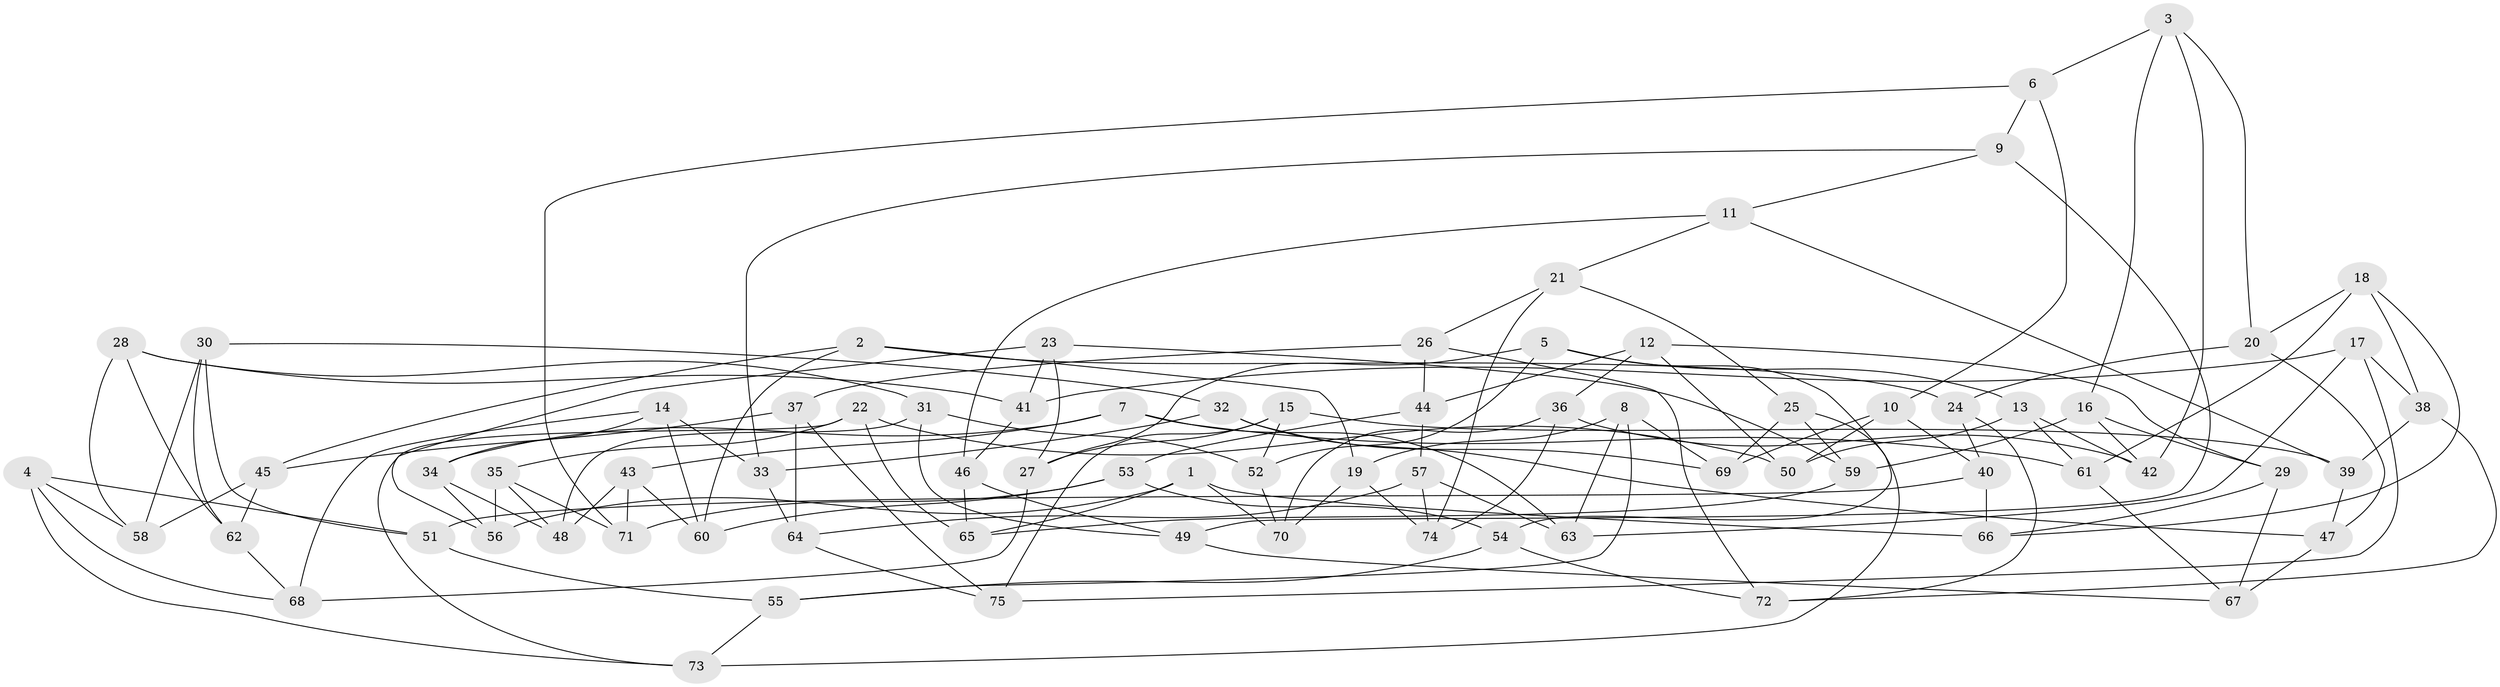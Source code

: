 // Generated by graph-tools (version 1.1) at 2025/03/03/09/25 03:03:06]
// undirected, 75 vertices, 150 edges
graph export_dot {
graph [start="1"]
  node [color=gray90,style=filled];
  1;
  2;
  3;
  4;
  5;
  6;
  7;
  8;
  9;
  10;
  11;
  12;
  13;
  14;
  15;
  16;
  17;
  18;
  19;
  20;
  21;
  22;
  23;
  24;
  25;
  26;
  27;
  28;
  29;
  30;
  31;
  32;
  33;
  34;
  35;
  36;
  37;
  38;
  39;
  40;
  41;
  42;
  43;
  44;
  45;
  46;
  47;
  48;
  49;
  50;
  51;
  52;
  53;
  54;
  55;
  56;
  57;
  58;
  59;
  60;
  61;
  62;
  63;
  64;
  65;
  66;
  67;
  68;
  69;
  70;
  71;
  72;
  73;
  74;
  75;
  1 -- 65;
  1 -- 70;
  1 -- 56;
  1 -- 66;
  2 -- 45;
  2 -- 19;
  2 -- 60;
  2 -- 24;
  3 -- 20;
  3 -- 16;
  3 -- 42;
  3 -- 6;
  4 -- 58;
  4 -- 68;
  4 -- 51;
  4 -- 73;
  5 -- 54;
  5 -- 27;
  5 -- 52;
  5 -- 13;
  6 -- 10;
  6 -- 71;
  6 -- 9;
  7 -- 63;
  7 -- 34;
  7 -- 43;
  7 -- 61;
  8 -- 63;
  8 -- 19;
  8 -- 55;
  8 -- 69;
  9 -- 33;
  9 -- 11;
  9 -- 49;
  10 -- 40;
  10 -- 50;
  10 -- 69;
  11 -- 21;
  11 -- 39;
  11 -- 46;
  12 -- 36;
  12 -- 44;
  12 -- 29;
  12 -- 50;
  13 -- 50;
  13 -- 61;
  13 -- 42;
  14 -- 33;
  14 -- 68;
  14 -- 60;
  14 -- 34;
  15 -- 52;
  15 -- 27;
  15 -- 39;
  15 -- 75;
  16 -- 29;
  16 -- 42;
  16 -- 59;
  17 -- 63;
  17 -- 41;
  17 -- 75;
  17 -- 38;
  18 -- 38;
  18 -- 61;
  18 -- 66;
  18 -- 20;
  19 -- 74;
  19 -- 70;
  20 -- 47;
  20 -- 24;
  21 -- 26;
  21 -- 25;
  21 -- 74;
  22 -- 35;
  22 -- 65;
  22 -- 73;
  22 -- 50;
  23 -- 41;
  23 -- 56;
  23 -- 59;
  23 -- 27;
  24 -- 72;
  24 -- 40;
  25 -- 73;
  25 -- 69;
  25 -- 59;
  26 -- 37;
  26 -- 72;
  26 -- 44;
  27 -- 68;
  28 -- 41;
  28 -- 58;
  28 -- 62;
  28 -- 31;
  29 -- 67;
  29 -- 66;
  30 -- 32;
  30 -- 62;
  30 -- 58;
  30 -- 51;
  31 -- 52;
  31 -- 49;
  31 -- 48;
  32 -- 69;
  32 -- 33;
  32 -- 47;
  33 -- 64;
  34 -- 48;
  34 -- 56;
  35 -- 56;
  35 -- 48;
  35 -- 71;
  36 -- 42;
  36 -- 70;
  36 -- 74;
  37 -- 45;
  37 -- 64;
  37 -- 75;
  38 -- 39;
  38 -- 72;
  39 -- 47;
  40 -- 66;
  40 -- 51;
  41 -- 46;
  43 -- 60;
  43 -- 48;
  43 -- 71;
  44 -- 53;
  44 -- 57;
  45 -- 58;
  45 -- 62;
  46 -- 49;
  46 -- 65;
  47 -- 67;
  49 -- 67;
  51 -- 55;
  52 -- 70;
  53 -- 60;
  53 -- 54;
  53 -- 71;
  54 -- 72;
  54 -- 55;
  55 -- 73;
  57 -- 74;
  57 -- 64;
  57 -- 63;
  59 -- 65;
  61 -- 67;
  62 -- 68;
  64 -- 75;
}
